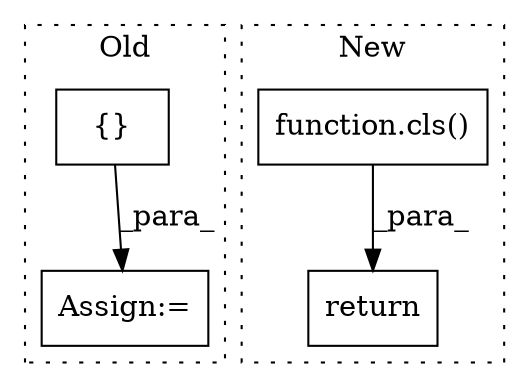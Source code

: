 digraph G {
subgraph cluster0 {
1 [label="{}" a="59" s="796,811" l="1,0" shape="box"];
4 [label="Assign:=" a="68" s="876" l="3" shape="box"];
label = "Old";
style="dotted";
}
subgraph cluster1 {
2 [label="function.cls()" a="75" s="2849" l="103" shape="box"];
3 [label="return" a="93" s="2842" l="7" shape="box"];
label = "New";
style="dotted";
}
1 -> 4 [label="_para_"];
2 -> 3 [label="_para_"];
}